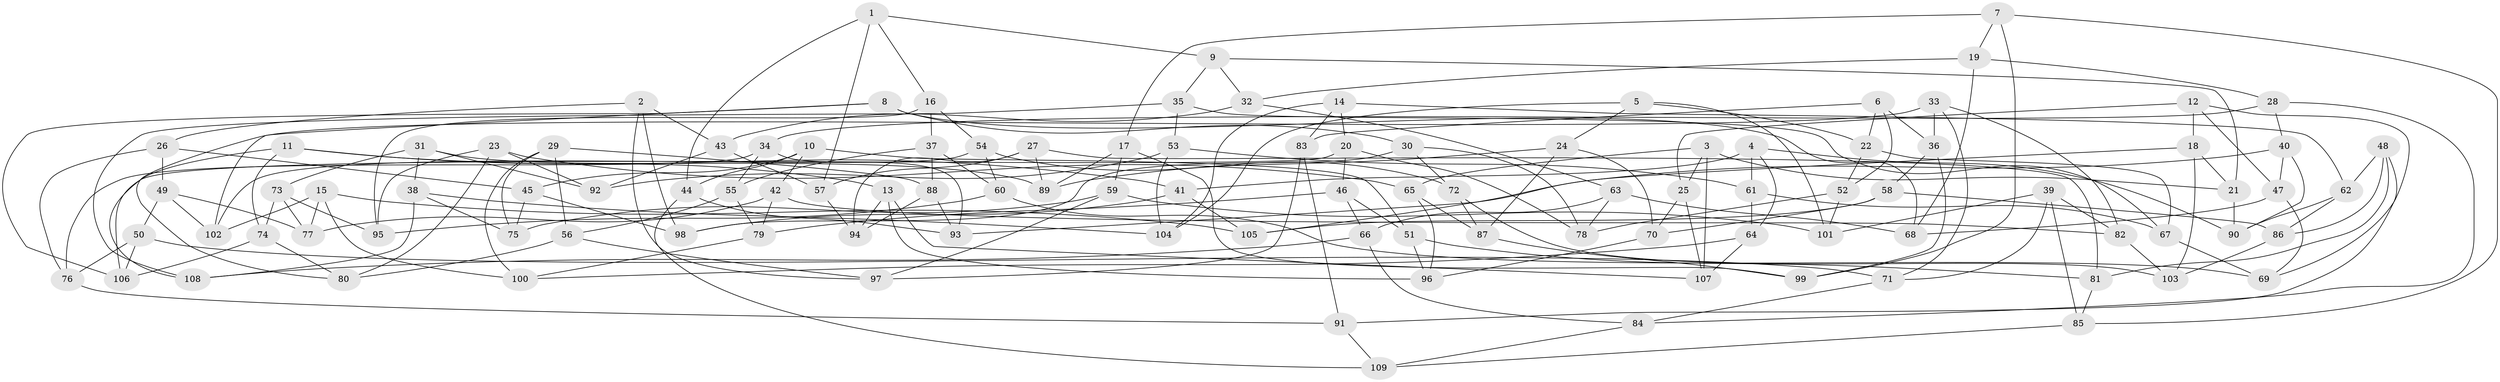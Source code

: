 // Generated by graph-tools (version 1.1) at 2025/50/03/09/25 03:50:46]
// undirected, 109 vertices, 218 edges
graph export_dot {
graph [start="1"]
  node [color=gray90,style=filled];
  1;
  2;
  3;
  4;
  5;
  6;
  7;
  8;
  9;
  10;
  11;
  12;
  13;
  14;
  15;
  16;
  17;
  18;
  19;
  20;
  21;
  22;
  23;
  24;
  25;
  26;
  27;
  28;
  29;
  30;
  31;
  32;
  33;
  34;
  35;
  36;
  37;
  38;
  39;
  40;
  41;
  42;
  43;
  44;
  45;
  46;
  47;
  48;
  49;
  50;
  51;
  52;
  53;
  54;
  55;
  56;
  57;
  58;
  59;
  60;
  61;
  62;
  63;
  64;
  65;
  66;
  67;
  68;
  69;
  70;
  71;
  72;
  73;
  74;
  75;
  76;
  77;
  78;
  79;
  80;
  81;
  82;
  83;
  84;
  85;
  86;
  87;
  88;
  89;
  90;
  91;
  92;
  93;
  94;
  95;
  96;
  97;
  98;
  99;
  100;
  101;
  102;
  103;
  104;
  105;
  106;
  107;
  108;
  109;
  1 -- 16;
  1 -- 44;
  1 -- 57;
  1 -- 9;
  2 -- 43;
  2 -- 26;
  2 -- 97;
  2 -- 98;
  3 -- 25;
  3 -- 65;
  3 -- 107;
  3 -- 21;
  4 -- 90;
  4 -- 41;
  4 -- 64;
  4 -- 61;
  5 -- 22;
  5 -- 101;
  5 -- 104;
  5 -- 24;
  6 -- 52;
  6 -- 36;
  6 -- 83;
  6 -- 22;
  7 -- 99;
  7 -- 17;
  7 -- 85;
  7 -- 19;
  8 -- 102;
  8 -- 30;
  8 -- 106;
  8 -- 68;
  9 -- 35;
  9 -- 32;
  9 -- 21;
  10 -- 42;
  10 -- 45;
  10 -- 51;
  10 -- 44;
  11 -- 108;
  11 -- 13;
  11 -- 74;
  11 -- 41;
  12 -- 47;
  12 -- 18;
  12 -- 69;
  12 -- 25;
  13 -- 96;
  13 -- 94;
  13 -- 107;
  14 -- 83;
  14 -- 62;
  14 -- 20;
  14 -- 104;
  15 -- 100;
  15 -- 105;
  15 -- 102;
  15 -- 77;
  16 -- 37;
  16 -- 54;
  16 -- 95;
  17 -- 99;
  17 -- 89;
  17 -- 59;
  18 -- 103;
  18 -- 105;
  18 -- 21;
  19 -- 68;
  19 -- 28;
  19 -- 32;
  20 -- 106;
  20 -- 46;
  20 -- 78;
  21 -- 90;
  22 -- 52;
  22 -- 67;
  23 -- 92;
  23 -- 80;
  23 -- 65;
  23 -- 95;
  24 -- 87;
  24 -- 89;
  24 -- 70;
  25 -- 107;
  25 -- 70;
  26 -- 49;
  26 -- 76;
  26 -- 45;
  27 -- 57;
  27 -- 94;
  27 -- 89;
  27 -- 81;
  28 -- 40;
  28 -- 84;
  28 -- 34;
  29 -- 56;
  29 -- 75;
  29 -- 100;
  29 -- 88;
  30 -- 72;
  30 -- 98;
  30 -- 78;
  31 -- 89;
  31 -- 38;
  31 -- 92;
  31 -- 73;
  32 -- 63;
  32 -- 43;
  33 -- 82;
  33 -- 71;
  33 -- 36;
  33 -- 80;
  34 -- 55;
  34 -- 93;
  34 -- 76;
  35 -- 67;
  35 -- 53;
  35 -- 108;
  36 -- 99;
  36 -- 58;
  37 -- 55;
  37 -- 60;
  37 -- 88;
  38 -- 75;
  38 -- 108;
  38 -- 104;
  39 -- 85;
  39 -- 101;
  39 -- 82;
  39 -- 71;
  40 -- 90;
  40 -- 93;
  40 -- 47;
  41 -- 98;
  41 -- 105;
  42 -- 77;
  42 -- 79;
  42 -- 82;
  43 -- 57;
  43 -- 92;
  44 -- 93;
  44 -- 109;
  45 -- 75;
  45 -- 98;
  46 -- 79;
  46 -- 66;
  46 -- 51;
  47 -- 69;
  47 -- 68;
  48 -- 86;
  48 -- 91;
  48 -- 62;
  48 -- 81;
  49 -- 77;
  49 -- 102;
  49 -- 50;
  50 -- 76;
  50 -- 71;
  50 -- 106;
  51 -- 96;
  51 -- 81;
  52 -- 78;
  52 -- 101;
  53 -- 61;
  53 -- 92;
  53 -- 104;
  54 -- 72;
  54 -- 102;
  54 -- 60;
  55 -- 56;
  55 -- 79;
  56 -- 97;
  56 -- 80;
  57 -- 94;
  58 -- 70;
  58 -- 86;
  58 -- 105;
  59 -- 97;
  59 -- 75;
  59 -- 101;
  60 -- 69;
  60 -- 95;
  61 -- 64;
  61 -- 67;
  62 -- 86;
  62 -- 90;
  63 -- 66;
  63 -- 78;
  63 -- 68;
  64 -- 107;
  64 -- 100;
  65 -- 96;
  65 -- 87;
  66 -- 84;
  66 -- 108;
  67 -- 69;
  70 -- 96;
  71 -- 84;
  72 -- 103;
  72 -- 87;
  73 -- 77;
  73 -- 74;
  73 -- 95;
  74 -- 106;
  74 -- 80;
  76 -- 91;
  79 -- 100;
  81 -- 85;
  82 -- 103;
  83 -- 97;
  83 -- 91;
  84 -- 109;
  85 -- 109;
  86 -- 103;
  87 -- 99;
  88 -- 93;
  88 -- 94;
  91 -- 109;
}

